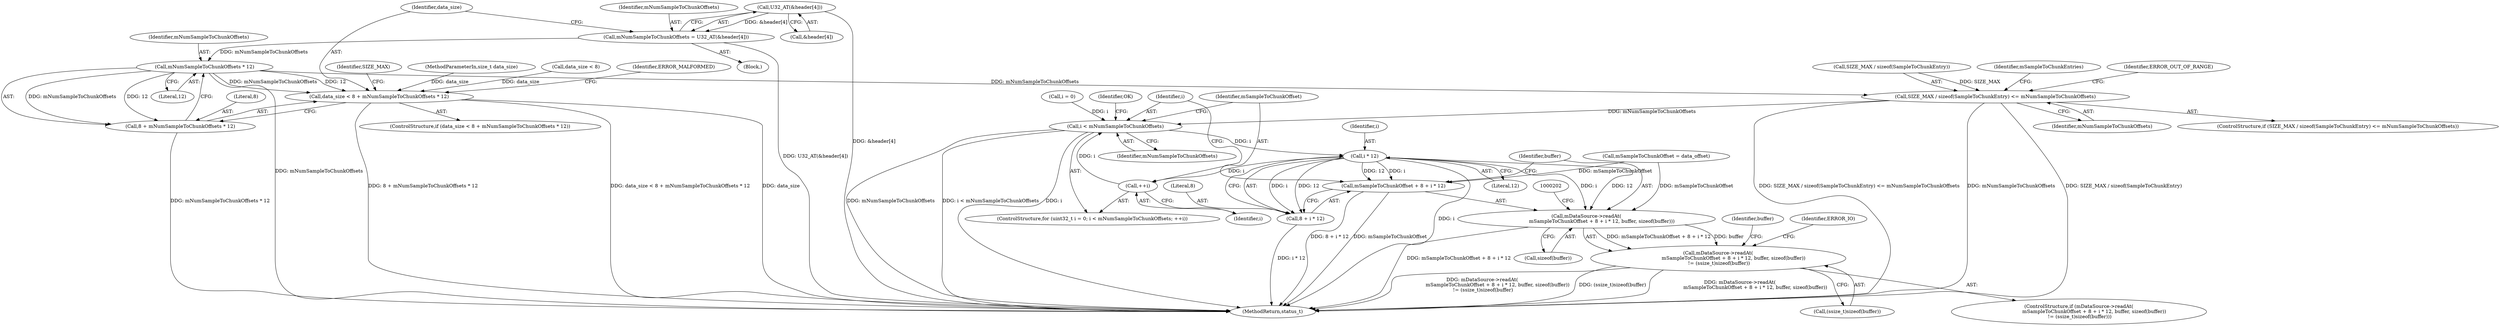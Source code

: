 digraph "0_Android_2434839bbd168469f80dd9a22f1328bc81046398@array" {
"1000147" [label="(Call,U32_AT(&header[4]))"];
"1000145" [label="(Call,mNumSampleToChunkOffsets = U32_AT(&header[4]))"];
"1000157" [label="(Call,mNumSampleToChunkOffsets * 12)"];
"1000153" [label="(Call,data_size < 8 + mNumSampleToChunkOffsets * 12)"];
"1000155" [label="(Call,8 + mNumSampleToChunkOffsets * 12)"];
"1000164" [label="(Call,SIZE_MAX / sizeof(SampleToChunkEntry) <= mNumSampleToChunkOffsets)"];
"1000181" [label="(Call,i < mNumSampleToChunkOffsets)"];
"1000195" [label="(Call,i * 12)"];
"1000184" [label="(Call,++i)"];
"1000190" [label="(Call,mDataSource->readAt(\n                    mSampleToChunkOffset + 8 + i * 12, buffer, sizeof(buffer)))"];
"1000189" [label="(Call,mDataSource->readAt(\n                    mSampleToChunkOffset + 8 + i * 12, buffer, sizeof(buffer))\n != (ssize_t)sizeof(buffer))"];
"1000191" [label="(Call,mSampleToChunkOffset + 8 + i * 12)"];
"1000193" [label="(Call,8 + i * 12)"];
"1000185" [label="(Identifier,i)"];
"1000166" [label="(Identifier,SIZE_MAX)"];
"1000246" [label="(Identifier,OK)"];
"1000157" [label="(Call,mNumSampleToChunkOffsets * 12)"];
"1000198" [label="(Identifier,buffer)"];
"1000104" [label="(Block,)"];
"1000103" [label="(MethodParameterIn,size_t data_size)"];
"1000197" [label="(Literal,12)"];
"1000158" [label="(Identifier,mNumSampleToChunkOffsets)"];
"1000146" [label="(Identifier,mNumSampleToChunkOffsets)"];
"1000116" [label="(Call,data_size < 8)"];
"1000156" [label="(Literal,8)"];
"1000163" [label="(ControlStructure,if (SIZE_MAX / sizeof(SampleToChunkEntry) <= mNumSampleToChunkOffsets))"];
"1000191" [label="(Call,mSampleToChunkOffset + 8 + i * 12)"];
"1000201" [label="(Call,(ssize_t)sizeof(buffer))"];
"1000162" [label="(Identifier,ERROR_MALFORMED)"];
"1000155" [label="(Call,8 + mNumSampleToChunkOffsets * 12)"];
"1000176" [label="(ControlStructure,for (uint32_t i = 0; i < mNumSampleToChunkOffsets; ++i))"];
"1000199" [label="(Call,sizeof(buffer))"];
"1000194" [label="(Literal,8)"];
"1000169" [label="(Identifier,mNumSampleToChunkOffsets)"];
"1000189" [label="(Call,mDataSource->readAt(\n                    mSampleToChunkOffset + 8 + i * 12, buffer, sizeof(buffer))\n != (ssize_t)sizeof(buffer))"];
"1000247" [label="(MethodReturn,status_t)"];
"1000148" [label="(Call,&header[4])"];
"1000211" [label="(Identifier,buffer)"];
"1000192" [label="(Identifier,mSampleToChunkOffset)"];
"1000165" [label="(Call,SIZE_MAX / sizeof(SampleToChunkEntry))"];
"1000188" [label="(ControlStructure,if (mDataSource->readAt(\n                    mSampleToChunkOffset + 8 + i * 12, buffer, sizeof(buffer))\n != (ssize_t)sizeof(buffer)))"];
"1000181" [label="(Call,i < mNumSampleToChunkOffsets)"];
"1000154" [label="(Identifier,data_size)"];
"1000196" [label="(Identifier,i)"];
"1000159" [label="(Literal,12)"];
"1000164" [label="(Call,SIZE_MAX / sizeof(SampleToChunkEntry) <= mNumSampleToChunkOffsets)"];
"1000184" [label="(Call,++i)"];
"1000178" [label="(Call,i = 0)"];
"1000182" [label="(Identifier,i)"];
"1000195" [label="(Call,i * 12)"];
"1000190" [label="(Call,mDataSource->readAt(\n                    mSampleToChunkOffset + 8 + i * 12, buffer, sizeof(buffer)))"];
"1000173" [label="(Identifier,mSampleToChunkEntries)"];
"1000112" [label="(Call,mSampleToChunkOffset = data_offset)"];
"1000153" [label="(Call,data_size < 8 + mNumSampleToChunkOffsets * 12)"];
"1000147" [label="(Call,U32_AT(&header[4]))"];
"1000145" [label="(Call,mNumSampleToChunkOffsets = U32_AT(&header[4]))"];
"1000183" [label="(Identifier,mNumSampleToChunkOffsets)"];
"1000193" [label="(Call,8 + i * 12)"];
"1000152" [label="(ControlStructure,if (data_size < 8 + mNumSampleToChunkOffsets * 12))"];
"1000207" [label="(Identifier,ERROR_IO)"];
"1000171" [label="(Identifier,ERROR_OUT_OF_RANGE)"];
"1000147" -> "1000145"  [label="AST: "];
"1000147" -> "1000148"  [label="CFG: "];
"1000148" -> "1000147"  [label="AST: "];
"1000145" -> "1000147"  [label="CFG: "];
"1000147" -> "1000247"  [label="DDG: &header[4]"];
"1000147" -> "1000145"  [label="DDG: &header[4]"];
"1000145" -> "1000104"  [label="AST: "];
"1000146" -> "1000145"  [label="AST: "];
"1000154" -> "1000145"  [label="CFG: "];
"1000145" -> "1000247"  [label="DDG: U32_AT(&header[4])"];
"1000145" -> "1000157"  [label="DDG: mNumSampleToChunkOffsets"];
"1000157" -> "1000155"  [label="AST: "];
"1000157" -> "1000159"  [label="CFG: "];
"1000158" -> "1000157"  [label="AST: "];
"1000159" -> "1000157"  [label="AST: "];
"1000155" -> "1000157"  [label="CFG: "];
"1000157" -> "1000247"  [label="DDG: mNumSampleToChunkOffsets"];
"1000157" -> "1000153"  [label="DDG: mNumSampleToChunkOffsets"];
"1000157" -> "1000153"  [label="DDG: 12"];
"1000157" -> "1000155"  [label="DDG: mNumSampleToChunkOffsets"];
"1000157" -> "1000155"  [label="DDG: 12"];
"1000157" -> "1000164"  [label="DDG: mNumSampleToChunkOffsets"];
"1000153" -> "1000152"  [label="AST: "];
"1000153" -> "1000155"  [label="CFG: "];
"1000154" -> "1000153"  [label="AST: "];
"1000155" -> "1000153"  [label="AST: "];
"1000162" -> "1000153"  [label="CFG: "];
"1000166" -> "1000153"  [label="CFG: "];
"1000153" -> "1000247"  [label="DDG: data_size < 8 + mNumSampleToChunkOffsets * 12"];
"1000153" -> "1000247"  [label="DDG: data_size"];
"1000153" -> "1000247"  [label="DDG: 8 + mNumSampleToChunkOffsets * 12"];
"1000116" -> "1000153"  [label="DDG: data_size"];
"1000103" -> "1000153"  [label="DDG: data_size"];
"1000156" -> "1000155"  [label="AST: "];
"1000155" -> "1000247"  [label="DDG: mNumSampleToChunkOffsets * 12"];
"1000164" -> "1000163"  [label="AST: "];
"1000164" -> "1000169"  [label="CFG: "];
"1000165" -> "1000164"  [label="AST: "];
"1000169" -> "1000164"  [label="AST: "];
"1000171" -> "1000164"  [label="CFG: "];
"1000173" -> "1000164"  [label="CFG: "];
"1000164" -> "1000247"  [label="DDG: SIZE_MAX / sizeof(SampleToChunkEntry) <= mNumSampleToChunkOffsets"];
"1000164" -> "1000247"  [label="DDG: mNumSampleToChunkOffsets"];
"1000164" -> "1000247"  [label="DDG: SIZE_MAX / sizeof(SampleToChunkEntry)"];
"1000165" -> "1000164"  [label="DDG: SIZE_MAX"];
"1000164" -> "1000181"  [label="DDG: mNumSampleToChunkOffsets"];
"1000181" -> "1000176"  [label="AST: "];
"1000181" -> "1000183"  [label="CFG: "];
"1000182" -> "1000181"  [label="AST: "];
"1000183" -> "1000181"  [label="AST: "];
"1000192" -> "1000181"  [label="CFG: "];
"1000246" -> "1000181"  [label="CFG: "];
"1000181" -> "1000247"  [label="DDG: i < mNumSampleToChunkOffsets"];
"1000181" -> "1000247"  [label="DDG: i"];
"1000181" -> "1000247"  [label="DDG: mNumSampleToChunkOffsets"];
"1000184" -> "1000181"  [label="DDG: i"];
"1000178" -> "1000181"  [label="DDG: i"];
"1000181" -> "1000195"  [label="DDG: i"];
"1000195" -> "1000193"  [label="AST: "];
"1000195" -> "1000197"  [label="CFG: "];
"1000196" -> "1000195"  [label="AST: "];
"1000197" -> "1000195"  [label="AST: "];
"1000193" -> "1000195"  [label="CFG: "];
"1000195" -> "1000247"  [label="DDG: i"];
"1000195" -> "1000184"  [label="DDG: i"];
"1000195" -> "1000190"  [label="DDG: i"];
"1000195" -> "1000190"  [label="DDG: 12"];
"1000195" -> "1000191"  [label="DDG: i"];
"1000195" -> "1000191"  [label="DDG: 12"];
"1000195" -> "1000193"  [label="DDG: i"];
"1000195" -> "1000193"  [label="DDG: 12"];
"1000184" -> "1000176"  [label="AST: "];
"1000184" -> "1000185"  [label="CFG: "];
"1000185" -> "1000184"  [label="AST: "];
"1000182" -> "1000184"  [label="CFG: "];
"1000190" -> "1000189"  [label="AST: "];
"1000190" -> "1000199"  [label="CFG: "];
"1000191" -> "1000190"  [label="AST: "];
"1000198" -> "1000190"  [label="AST: "];
"1000199" -> "1000190"  [label="AST: "];
"1000202" -> "1000190"  [label="CFG: "];
"1000190" -> "1000247"  [label="DDG: mSampleToChunkOffset + 8 + i * 12"];
"1000190" -> "1000189"  [label="DDG: mSampleToChunkOffset + 8 + i * 12"];
"1000190" -> "1000189"  [label="DDG: buffer"];
"1000112" -> "1000190"  [label="DDG: mSampleToChunkOffset"];
"1000189" -> "1000188"  [label="AST: "];
"1000189" -> "1000201"  [label="CFG: "];
"1000201" -> "1000189"  [label="AST: "];
"1000207" -> "1000189"  [label="CFG: "];
"1000211" -> "1000189"  [label="CFG: "];
"1000189" -> "1000247"  [label="DDG: (ssize_t)sizeof(buffer)"];
"1000189" -> "1000247"  [label="DDG: mDataSource->readAt(\n                    mSampleToChunkOffset + 8 + i * 12, buffer, sizeof(buffer))"];
"1000189" -> "1000247"  [label="DDG: mDataSource->readAt(\n                    mSampleToChunkOffset + 8 + i * 12, buffer, sizeof(buffer))\n != (ssize_t)sizeof(buffer)"];
"1000191" -> "1000193"  [label="CFG: "];
"1000192" -> "1000191"  [label="AST: "];
"1000193" -> "1000191"  [label="AST: "];
"1000198" -> "1000191"  [label="CFG: "];
"1000191" -> "1000247"  [label="DDG: 8 + i * 12"];
"1000191" -> "1000247"  [label="DDG: mSampleToChunkOffset"];
"1000112" -> "1000191"  [label="DDG: mSampleToChunkOffset"];
"1000194" -> "1000193"  [label="AST: "];
"1000193" -> "1000247"  [label="DDG: i * 12"];
}
